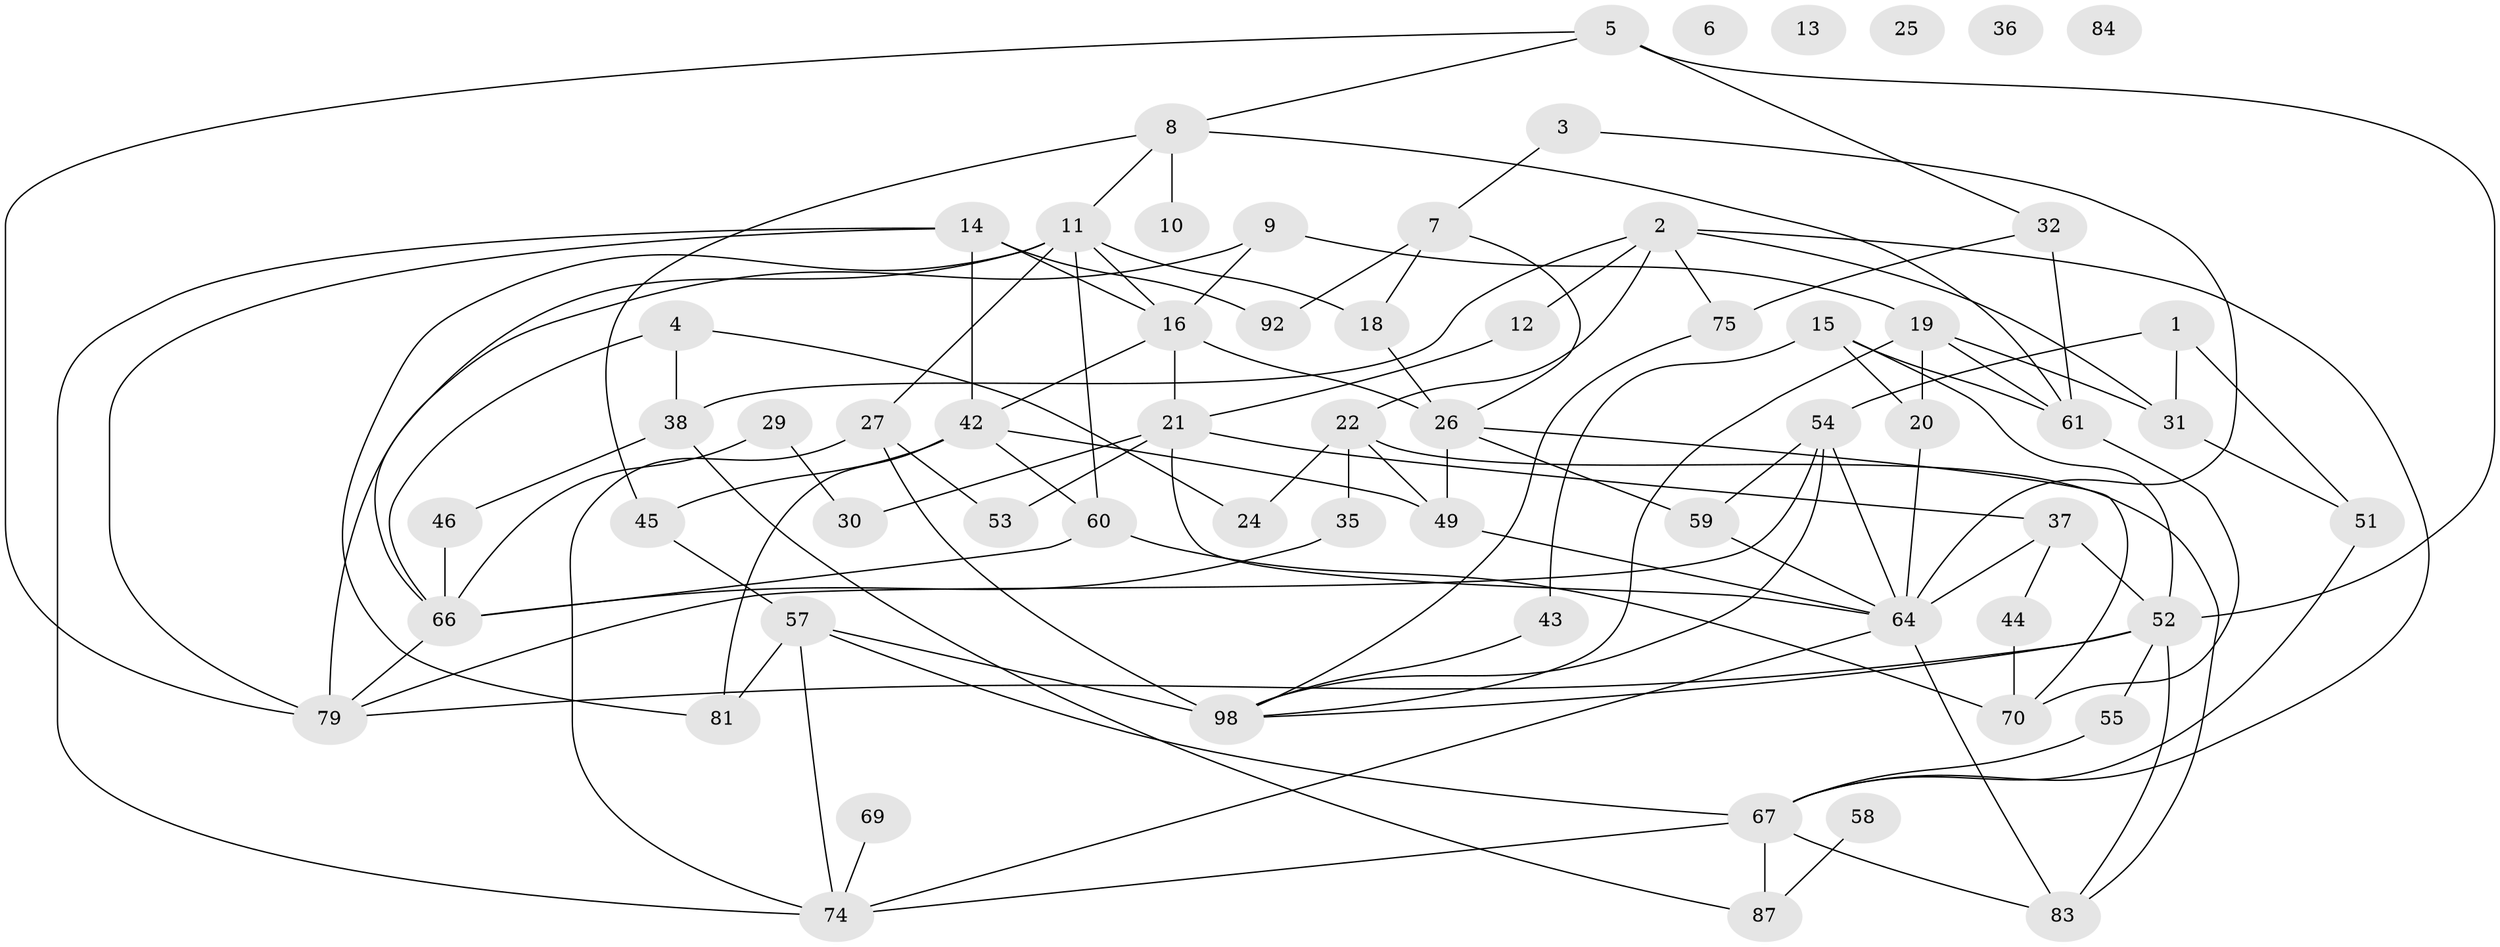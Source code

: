 // original degree distribution, {2: 0.22448979591836735, 3: 0.3163265306122449, 0: 0.05102040816326531, 5: 0.12244897959183673, 4: 0.11224489795918367, 1: 0.09183673469387756, 7: 0.02040816326530612, 8: 0.01020408163265306, 6: 0.05102040816326531}
// Generated by graph-tools (version 1.1) at 2025/41/03/06/25 10:41:21]
// undirected, 63 vertices, 114 edges
graph export_dot {
graph [start="1"]
  node [color=gray90,style=filled];
  1 [super="+17"];
  2 [super="+65"];
  3;
  4 [super="+40"];
  5 [super="+80"];
  6;
  7 [super="+48"];
  8 [super="+28"];
  9 [super="+77"];
  10 [super="+73"];
  11 [super="+33"];
  12;
  13;
  14;
  15 [super="+47"];
  16 [super="+39"];
  18 [super="+34"];
  19;
  20;
  21 [super="+23"];
  22 [super="+72"];
  24;
  25;
  26 [super="+41"];
  27 [super="+76"];
  29 [super="+63"];
  30;
  31 [super="+50"];
  32 [super="+85"];
  35;
  36;
  37 [super="+97"];
  38 [super="+88"];
  42 [super="+95"];
  43;
  44;
  45;
  46 [super="+56"];
  49 [super="+71"];
  51;
  52 [super="+62"];
  53;
  54 [super="+90"];
  55;
  57 [super="+68"];
  58;
  59;
  60 [super="+94"];
  61 [super="+96"];
  64 [super="+89"];
  66 [super="+82"];
  67 [super="+78"];
  69;
  70 [super="+93"];
  74;
  75 [super="+91"];
  79 [super="+86"];
  81;
  83;
  84;
  87;
  92;
  98;
  1 -- 51;
  1 -- 54;
  1 -- 31;
  2 -- 12;
  2 -- 67;
  2 -- 22;
  2 -- 31;
  2 -- 75;
  2 -- 38;
  3 -- 7;
  3 -- 64;
  4 -- 24;
  4 -- 38;
  4 -- 66;
  5 -- 32;
  5 -- 79;
  5 -- 52;
  5 -- 8;
  7 -- 18;
  7 -- 26;
  7 -- 92;
  8 -- 45;
  8 -- 61;
  8 -- 11;
  8 -- 10;
  9 -- 16;
  9 -- 19;
  9 -- 79;
  11 -- 18;
  11 -- 16;
  11 -- 81;
  11 -- 66;
  11 -- 27;
  11 -- 60;
  12 -- 21;
  14 -- 74;
  14 -- 79;
  14 -- 92;
  14 -- 42;
  14 -- 16;
  15 -- 43;
  15 -- 61;
  15 -- 20;
  15 -- 52;
  16 -- 21 [weight=2];
  16 -- 42;
  16 -- 26;
  18 -- 26;
  19 -- 20;
  19 -- 31;
  19 -- 61;
  19 -- 98;
  20 -- 64;
  21 -- 64;
  21 -- 53;
  21 -- 30;
  21 -- 37;
  22 -- 35;
  22 -- 83;
  22 -- 49;
  22 -- 24;
  26 -- 70;
  26 -- 49;
  26 -- 59;
  27 -- 53;
  27 -- 74;
  27 -- 98;
  29 -- 30;
  29 -- 66;
  31 -- 51;
  32 -- 61;
  32 -- 75 [weight=2];
  35 -- 66;
  37 -- 64;
  37 -- 44;
  37 -- 52;
  38 -- 46;
  38 -- 87;
  42 -- 81;
  42 -- 49;
  42 -- 45;
  42 -- 60;
  43 -- 98;
  44 -- 70;
  45 -- 57;
  46 -- 66;
  49 -- 64;
  51 -- 67;
  52 -- 79;
  52 -- 83;
  52 -- 98;
  52 -- 55;
  54 -- 64;
  54 -- 79;
  54 -- 98;
  54 -- 59;
  55 -- 67;
  57 -- 81;
  57 -- 98;
  57 -- 67;
  57 -- 74;
  58 -- 87;
  59 -- 64;
  60 -- 66;
  60 -- 70;
  61 -- 70;
  64 -- 83;
  64 -- 74;
  66 -- 79;
  67 -- 74;
  67 -- 87;
  67 -- 83;
  69 -- 74;
  75 -- 98;
}

